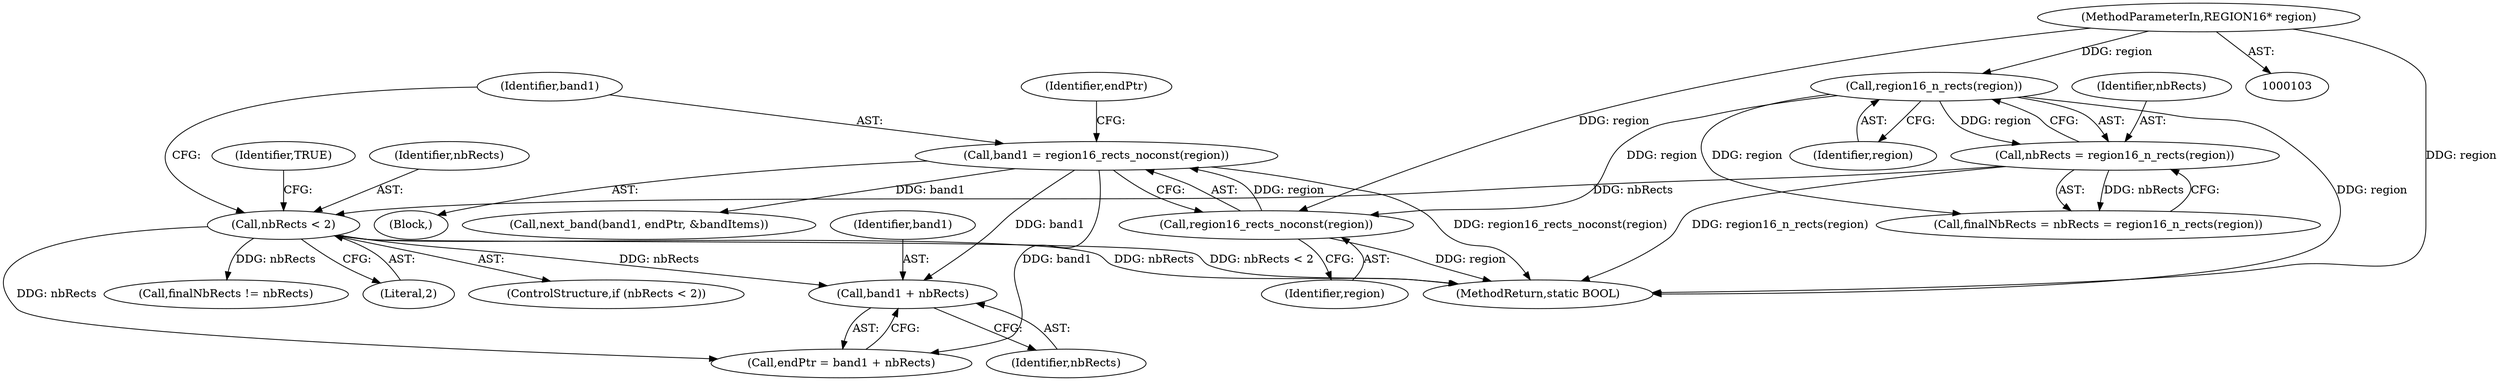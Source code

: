 digraph "0_FreeRDP_fc80ab45621bd966f70594c0b7393ec005a94007_1@pointer" {
"1000133" [label="(Call,band1 + nbRects)"];
"1000127" [label="(Call,band1 = region16_rects_noconst(region))"];
"1000129" [label="(Call,region16_rects_noconst(region))"];
"1000119" [label="(Call,region16_n_rects(region))"];
"1000104" [label="(MethodParameterIn,REGION16* region)"];
"1000122" [label="(Call,nbRects < 2)"];
"1000117" [label="(Call,nbRects = region16_n_rects(region))"];
"1000122" [label="(Call,nbRects < 2)"];
"1000117" [label="(Call,nbRects = region16_n_rects(region))"];
"1000118" [label="(Identifier,nbRects)"];
"1000266" [label="(MethodReturn,static BOOL)"];
"1000105" [label="(Block,)"];
"1000119" [label="(Call,region16_n_rects(region))"];
"1000128" [label="(Identifier,band1)"];
"1000133" [label="(Call,band1 + nbRects)"];
"1000121" [label="(ControlStructure,if (nbRects < 2))"];
"1000140" [label="(Call,next_band(band1, endPtr, &bandItems))"];
"1000131" [label="(Call,endPtr = band1 + nbRects)"];
"1000134" [label="(Identifier,band1)"];
"1000120" [label="(Identifier,region)"];
"1000213" [label="(Call,finalNbRects != nbRects)"];
"1000130" [label="(Identifier,region)"];
"1000135" [label="(Identifier,nbRects)"];
"1000104" [label="(MethodParameterIn,REGION16* region)"];
"1000126" [label="(Identifier,TRUE)"];
"1000123" [label="(Identifier,nbRects)"];
"1000115" [label="(Call,finalNbRects = nbRects = region16_n_rects(region))"];
"1000124" [label="(Literal,2)"];
"1000127" [label="(Call,band1 = region16_rects_noconst(region))"];
"1000129" [label="(Call,region16_rects_noconst(region))"];
"1000132" [label="(Identifier,endPtr)"];
"1000133" -> "1000131"  [label="AST: "];
"1000133" -> "1000135"  [label="CFG: "];
"1000134" -> "1000133"  [label="AST: "];
"1000135" -> "1000133"  [label="AST: "];
"1000131" -> "1000133"  [label="CFG: "];
"1000127" -> "1000133"  [label="DDG: band1"];
"1000122" -> "1000133"  [label="DDG: nbRects"];
"1000127" -> "1000105"  [label="AST: "];
"1000127" -> "1000129"  [label="CFG: "];
"1000128" -> "1000127"  [label="AST: "];
"1000129" -> "1000127"  [label="AST: "];
"1000132" -> "1000127"  [label="CFG: "];
"1000127" -> "1000266"  [label="DDG: region16_rects_noconst(region)"];
"1000129" -> "1000127"  [label="DDG: region"];
"1000127" -> "1000131"  [label="DDG: band1"];
"1000127" -> "1000140"  [label="DDG: band1"];
"1000129" -> "1000130"  [label="CFG: "];
"1000130" -> "1000129"  [label="AST: "];
"1000129" -> "1000266"  [label="DDG: region"];
"1000119" -> "1000129"  [label="DDG: region"];
"1000104" -> "1000129"  [label="DDG: region"];
"1000119" -> "1000117"  [label="AST: "];
"1000119" -> "1000120"  [label="CFG: "];
"1000120" -> "1000119"  [label="AST: "];
"1000117" -> "1000119"  [label="CFG: "];
"1000119" -> "1000266"  [label="DDG: region"];
"1000119" -> "1000115"  [label="DDG: region"];
"1000119" -> "1000117"  [label="DDG: region"];
"1000104" -> "1000119"  [label="DDG: region"];
"1000104" -> "1000103"  [label="AST: "];
"1000104" -> "1000266"  [label="DDG: region"];
"1000122" -> "1000121"  [label="AST: "];
"1000122" -> "1000124"  [label="CFG: "];
"1000123" -> "1000122"  [label="AST: "];
"1000124" -> "1000122"  [label="AST: "];
"1000126" -> "1000122"  [label="CFG: "];
"1000128" -> "1000122"  [label="CFG: "];
"1000122" -> "1000266"  [label="DDG: nbRects"];
"1000122" -> "1000266"  [label="DDG: nbRects < 2"];
"1000117" -> "1000122"  [label="DDG: nbRects"];
"1000122" -> "1000131"  [label="DDG: nbRects"];
"1000122" -> "1000213"  [label="DDG: nbRects"];
"1000117" -> "1000115"  [label="AST: "];
"1000118" -> "1000117"  [label="AST: "];
"1000115" -> "1000117"  [label="CFG: "];
"1000117" -> "1000266"  [label="DDG: region16_n_rects(region)"];
"1000117" -> "1000115"  [label="DDG: nbRects"];
}
